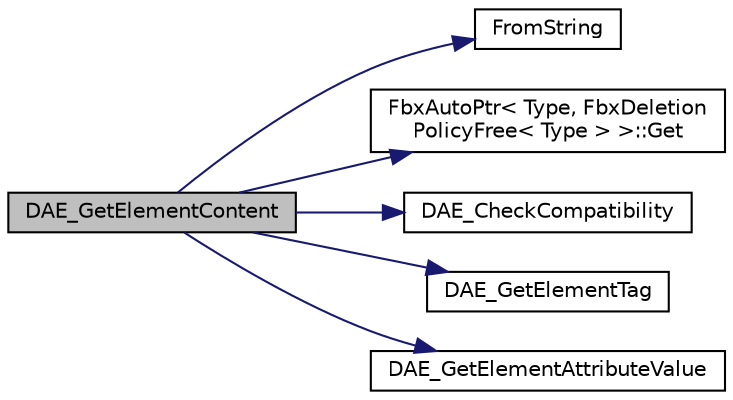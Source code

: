 digraph "DAE_GetElementContent"
{
  edge [fontname="Helvetica",fontsize="10",labelfontname="Helvetica",labelfontsize="10"];
  node [fontname="Helvetica",fontsize="10",shape=record];
  rankdir="LR";
  Node129 [label="DAE_GetElementContent",height=0.2,width=0.4,color="black", fillcolor="grey75", style="filled", fontcolor="black"];
  Node129 -> Node130 [color="midnightblue",fontsize="10",style="solid",fontname="Helvetica"];
  Node130 [label="FromString",height=0.2,width=0.4,color="black", fillcolor="white", style="filled",URL="$fbxcolladaiostream_8h.html#ad67888713b29fb4b369bdcbcf795a7e7"];
  Node129 -> Node131 [color="midnightblue",fontsize="10",style="solid",fontname="Helvetica"];
  Node131 [label="FbxAutoPtr\< Type, FbxDeletion\lPolicyFree\< Type \> \>::Get",height=0.2,width=0.4,color="black", fillcolor="white", style="filled",URL="$class_fbx_auto_ptr.html#ae7006aca39929990a12c7c99af5d3ef7",tooltip="Retrieve the pointer it holds. "];
  Node129 -> Node132 [color="midnightblue",fontsize="10",style="solid",fontname="Helvetica"];
  Node132 [label="DAE_CheckCompatibility",height=0.2,width=0.4,color="black", fillcolor="white", style="filled",URL="$fbxcolladautils_8h.html#a1208dad3ee25bec7b87087897e18891a"];
  Node129 -> Node133 [color="midnightblue",fontsize="10",style="solid",fontname="Helvetica"];
  Node133 [label="DAE_GetElementTag",height=0.2,width=0.4,color="black", fillcolor="white", style="filled",URL="$fbxcolladautils_8h.html#a6274be764ec506f0082ba8f6e51e6d0a"];
  Node129 -> Node134 [color="midnightblue",fontsize="10",style="solid",fontname="Helvetica"];
  Node134 [label="DAE_GetElementAttributeValue",height=0.2,width=0.4,color="black", fillcolor="white", style="filled",URL="$fbxcolladautils_8h.html#a0e3205c1636dc88c39dfc8bbd59fc81d"];
}
